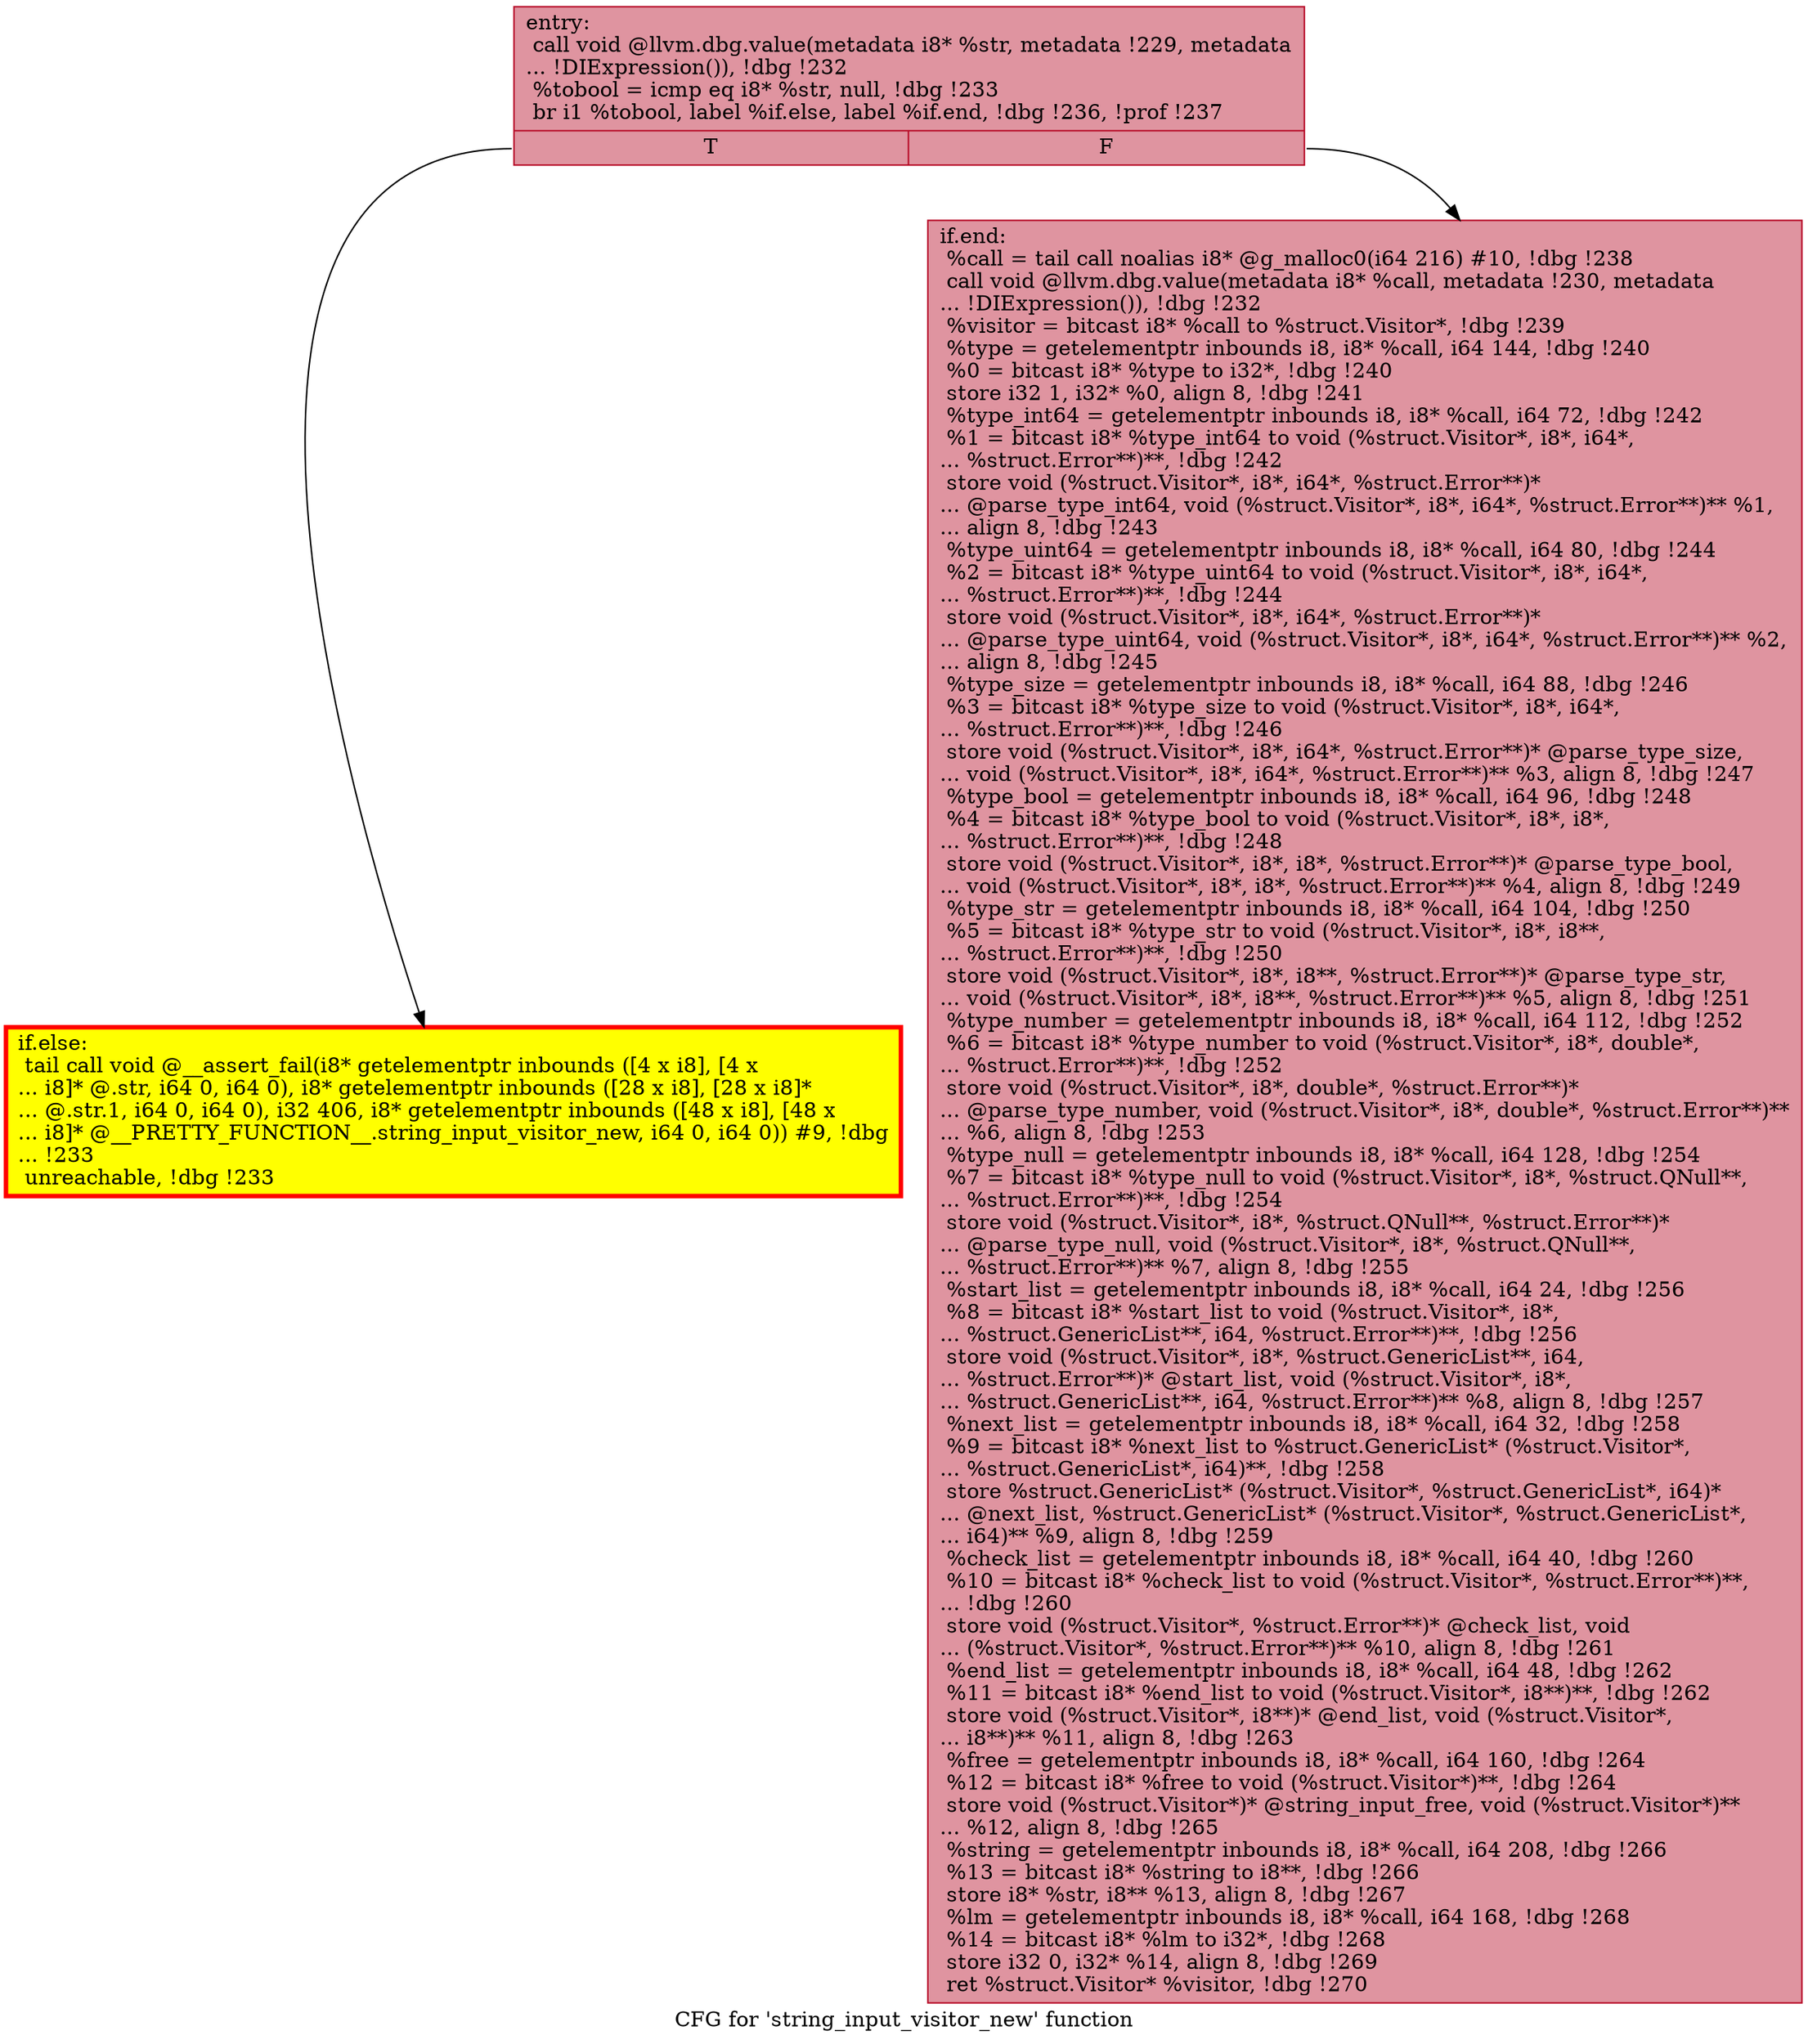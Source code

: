 digraph "CFG for 'string_input_visitor_new' function" {
	label="CFG for 'string_input_visitor_new' function";

	Node0x55642282a570 [shape=record,color="#b70d28ff", style=filled, fillcolor="#b70d2870",label="{entry:\l  call void @llvm.dbg.value(metadata i8* %str, metadata !229, metadata\l... !DIExpression()), !dbg !232\l  %tobool = icmp eq i8* %str, null, !dbg !233\l  br i1 %tobool, label %if.else, label %if.end, !dbg !236, !prof !237\l|{<s0>T|<s1>F}}"];
	Node0x55642282a570:s0 -> Node0x55642284b300;
	Node0x55642282a570:s1 -> Node0x55642284b290;
	Node0x55642284b300 [shape=record,penwidth=3.0, style="filled", color="red", fillcolor="yellow",label="{if.else:                                          \l  tail call void @__assert_fail(i8* getelementptr inbounds ([4 x i8], [4 x\l... i8]* @.str, i64 0, i64 0), i8* getelementptr inbounds ([28 x i8], [28 x i8]*\l... @.str.1, i64 0, i64 0), i32 406, i8* getelementptr inbounds ([48 x i8], [48 x\l... i8]* @__PRETTY_FUNCTION__.string_input_visitor_new, i64 0, i64 0)) #9, !dbg\l... !233\l  unreachable, !dbg !233\l}"];
	Node0x55642284b290 [shape=record,color="#b70d28ff", style=filled, fillcolor="#b70d2870",label="{if.end:                                           \l  %call = tail call noalias i8* @g_malloc0(i64 216) #10, !dbg !238\l  call void @llvm.dbg.value(metadata i8* %call, metadata !230, metadata\l... !DIExpression()), !dbg !232\l  %visitor = bitcast i8* %call to %struct.Visitor*, !dbg !239\l  %type = getelementptr inbounds i8, i8* %call, i64 144, !dbg !240\l  %0 = bitcast i8* %type to i32*, !dbg !240\l  store i32 1, i32* %0, align 8, !dbg !241\l  %type_int64 = getelementptr inbounds i8, i8* %call, i64 72, !dbg !242\l  %1 = bitcast i8* %type_int64 to void (%struct.Visitor*, i8*, i64*,\l... %struct.Error**)**, !dbg !242\l  store void (%struct.Visitor*, i8*, i64*, %struct.Error**)*\l... @parse_type_int64, void (%struct.Visitor*, i8*, i64*, %struct.Error**)** %1,\l... align 8, !dbg !243\l  %type_uint64 = getelementptr inbounds i8, i8* %call, i64 80, !dbg !244\l  %2 = bitcast i8* %type_uint64 to void (%struct.Visitor*, i8*, i64*,\l... %struct.Error**)**, !dbg !244\l  store void (%struct.Visitor*, i8*, i64*, %struct.Error**)*\l... @parse_type_uint64, void (%struct.Visitor*, i8*, i64*, %struct.Error**)** %2,\l... align 8, !dbg !245\l  %type_size = getelementptr inbounds i8, i8* %call, i64 88, !dbg !246\l  %3 = bitcast i8* %type_size to void (%struct.Visitor*, i8*, i64*,\l... %struct.Error**)**, !dbg !246\l  store void (%struct.Visitor*, i8*, i64*, %struct.Error**)* @parse_type_size,\l... void (%struct.Visitor*, i8*, i64*, %struct.Error**)** %3, align 8, !dbg !247\l  %type_bool = getelementptr inbounds i8, i8* %call, i64 96, !dbg !248\l  %4 = bitcast i8* %type_bool to void (%struct.Visitor*, i8*, i8*,\l... %struct.Error**)**, !dbg !248\l  store void (%struct.Visitor*, i8*, i8*, %struct.Error**)* @parse_type_bool,\l... void (%struct.Visitor*, i8*, i8*, %struct.Error**)** %4, align 8, !dbg !249\l  %type_str = getelementptr inbounds i8, i8* %call, i64 104, !dbg !250\l  %5 = bitcast i8* %type_str to void (%struct.Visitor*, i8*, i8**,\l... %struct.Error**)**, !dbg !250\l  store void (%struct.Visitor*, i8*, i8**, %struct.Error**)* @parse_type_str,\l... void (%struct.Visitor*, i8*, i8**, %struct.Error**)** %5, align 8, !dbg !251\l  %type_number = getelementptr inbounds i8, i8* %call, i64 112, !dbg !252\l  %6 = bitcast i8* %type_number to void (%struct.Visitor*, i8*, double*,\l... %struct.Error**)**, !dbg !252\l  store void (%struct.Visitor*, i8*, double*, %struct.Error**)*\l... @parse_type_number, void (%struct.Visitor*, i8*, double*, %struct.Error**)**\l... %6, align 8, !dbg !253\l  %type_null = getelementptr inbounds i8, i8* %call, i64 128, !dbg !254\l  %7 = bitcast i8* %type_null to void (%struct.Visitor*, i8*, %struct.QNull**,\l... %struct.Error**)**, !dbg !254\l  store void (%struct.Visitor*, i8*, %struct.QNull**, %struct.Error**)*\l... @parse_type_null, void (%struct.Visitor*, i8*, %struct.QNull**,\l... %struct.Error**)** %7, align 8, !dbg !255\l  %start_list = getelementptr inbounds i8, i8* %call, i64 24, !dbg !256\l  %8 = bitcast i8* %start_list to void (%struct.Visitor*, i8*,\l... %struct.GenericList**, i64, %struct.Error**)**, !dbg !256\l  store void (%struct.Visitor*, i8*, %struct.GenericList**, i64,\l... %struct.Error**)* @start_list, void (%struct.Visitor*, i8*,\l... %struct.GenericList**, i64, %struct.Error**)** %8, align 8, !dbg !257\l  %next_list = getelementptr inbounds i8, i8* %call, i64 32, !dbg !258\l  %9 = bitcast i8* %next_list to %struct.GenericList* (%struct.Visitor*,\l... %struct.GenericList*, i64)**, !dbg !258\l  store %struct.GenericList* (%struct.Visitor*, %struct.GenericList*, i64)*\l... @next_list, %struct.GenericList* (%struct.Visitor*, %struct.GenericList*,\l... i64)** %9, align 8, !dbg !259\l  %check_list = getelementptr inbounds i8, i8* %call, i64 40, !dbg !260\l  %10 = bitcast i8* %check_list to void (%struct.Visitor*, %struct.Error**)**,\l... !dbg !260\l  store void (%struct.Visitor*, %struct.Error**)* @check_list, void\l... (%struct.Visitor*, %struct.Error**)** %10, align 8, !dbg !261\l  %end_list = getelementptr inbounds i8, i8* %call, i64 48, !dbg !262\l  %11 = bitcast i8* %end_list to void (%struct.Visitor*, i8**)**, !dbg !262\l  store void (%struct.Visitor*, i8**)* @end_list, void (%struct.Visitor*,\l... i8**)** %11, align 8, !dbg !263\l  %free = getelementptr inbounds i8, i8* %call, i64 160, !dbg !264\l  %12 = bitcast i8* %free to void (%struct.Visitor*)**, !dbg !264\l  store void (%struct.Visitor*)* @string_input_free, void (%struct.Visitor*)**\l... %12, align 8, !dbg !265\l  %string = getelementptr inbounds i8, i8* %call, i64 208, !dbg !266\l  %13 = bitcast i8* %string to i8**, !dbg !266\l  store i8* %str, i8** %13, align 8, !dbg !267\l  %lm = getelementptr inbounds i8, i8* %call, i64 168, !dbg !268\l  %14 = bitcast i8* %lm to i32*, !dbg !268\l  store i32 0, i32* %14, align 8, !dbg !269\l  ret %struct.Visitor* %visitor, !dbg !270\l}"];
}
